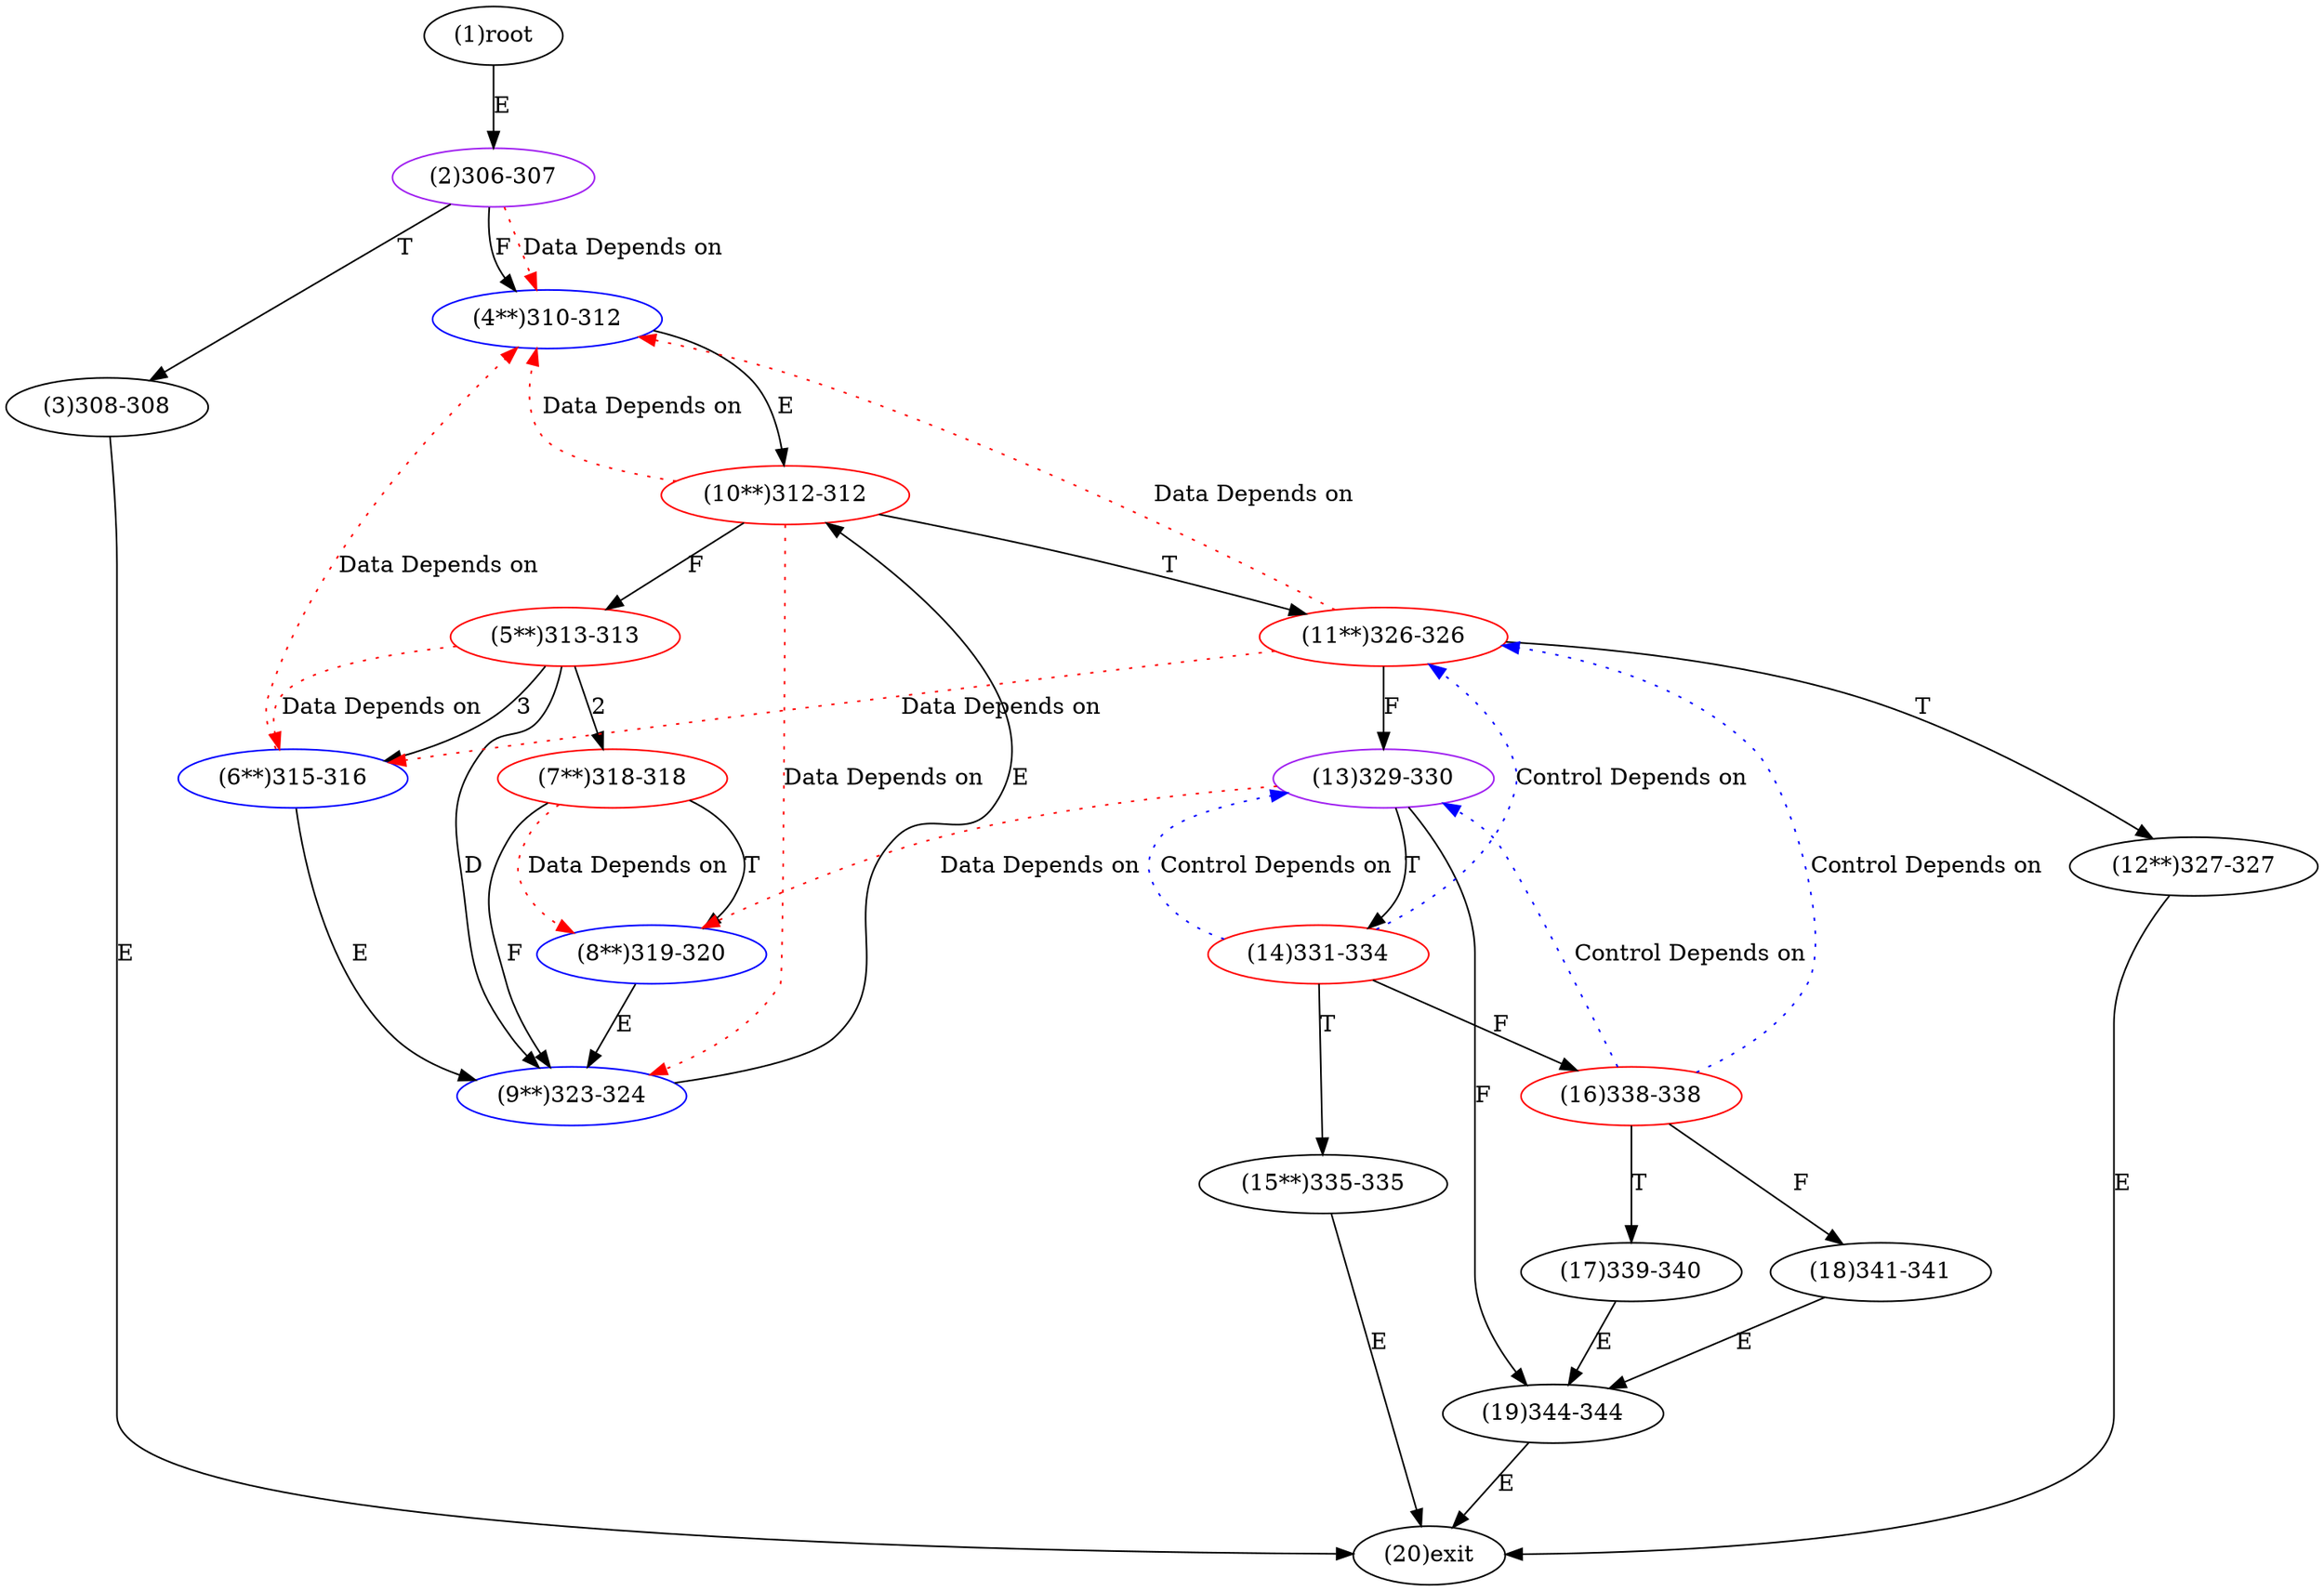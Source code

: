 digraph "" { 
1[ label="(1)root"];
2[ label="(2)306-307",color=purple];
3[ label="(3)308-308"];
4[ label="(4**)310-312",color=blue];
5[ label="(5**)313-313",color=red];
6[ label="(6**)315-316",color=blue];
7[ label="(7**)318-318",color=red];
8[ label="(8**)319-320",color=blue];
9[ label="(9**)323-324",color=blue];
10[ label="(10**)312-312",color=red];
11[ label="(11**)326-326",color=red];
12[ label="(12**)327-327"];
13[ label="(13)329-330",color=purple];
14[ label="(14)331-334",color=red];
15[ label="(15**)335-335"];
17[ label="(17)339-340"];
16[ label="(16)338-338",color=red];
19[ label="(19)344-344"];
18[ label="(18)341-341"];
20[ label="(20)exit"];
1->2[ label="E"];
2->4[ label="F"];
2->3[ label="T"];
3->20[ label="E"];
4->10[ label="E"];
5->7[ label="2"];
5->6[ label="3"];
5->9[ label="D"];
6->9[ label="E"];
7->9[ label="F"];
7->8[ label="T"];
8->9[ label="E"];
9->10[ label="E"];
10->5[ label="F"];
10->11[ label="T"];
11->13[ label="F"];
11->12[ label="T"];
12->20[ label="E"];
13->19[ label="F"];
13->14[ label="T"];
14->16[ label="F"];
14->15[ label="T"];
15->20[ label="E"];
16->18[ label="F"];
16->17[ label="T"];
17->19[ label="E"];
18->19[ label="E"];
19->20[ label="E"];
2->4[ color="red" label="Data Depends on" style = dotted ];
5->6[ color="red" label="Data Depends on" style = dotted ];
6->4[ color="red" label="Data Depends on" style = dotted ];
7->8[ color="red" label="Data Depends on" style = dotted ];
10->9[ color="red" label="Data Depends on" style = dotted ];
10->4[ color="red" label="Data Depends on" style = dotted ];
11->6[ color="red" label="Data Depends on" style = dotted ];
11->4[ color="red" label="Data Depends on" style = dotted ];
13->8[ color="red" label="Data Depends on" style = dotted ];
14->13[ color="blue" label="Control Depends on" style = dotted ];
14->11[ color="blue" label="Control Depends on" style = dotted ];
16->11[ color="blue" label="Control Depends on" style = dotted ];
16->13[ color="blue" label="Control Depends on" style = dotted ];
}